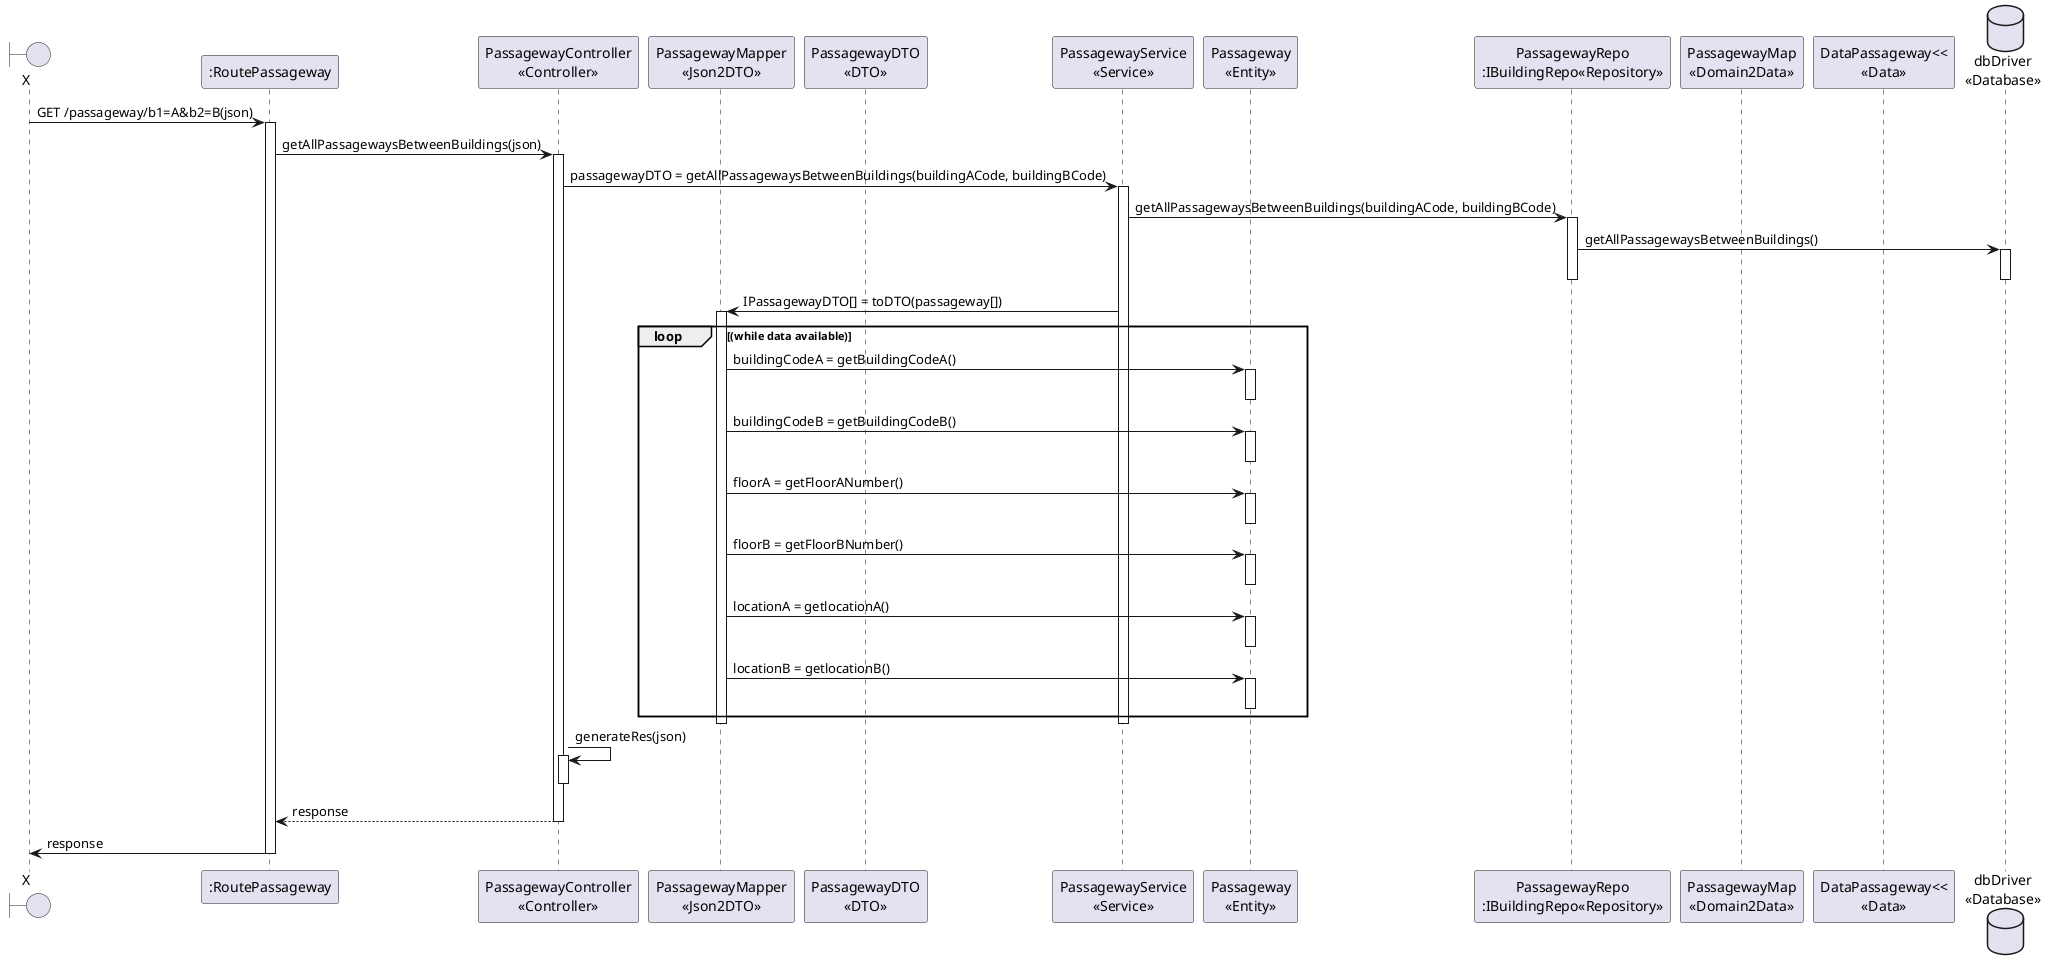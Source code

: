@startuml
boundary X
participant ":RoutePassageway" as ROUTE
participant "PassagewayController\n<<Controller>>" as CTRL
participant "PassagewayMapper\n<<Json2DTO>>" as MAPPER
participant "PassagewayDTO\n<<DTO>>" as DTO
participant "PassagewayService\n<<Service>>" as SRV
participant "Passageway\n<<Entity>>" as ENTITY
participant "PassagewayRepo\n:IBuildingRepo<<Repository>>" as REPO
participant "PassagewayMap\n<<Domain2Data>>" as MAPPER2
participant "DataPassageway<<\n<<Data>>" as DATA
database "dbDriver\n<<Database>>" as DB

X -> ROUTE : GET /passageway/b1=A&b2=B(json)
activate ROUTE
ROUTE -> CTRL : getAllPassagewaysBetweenBuildings(json)
    activate CTRL


    CTRL -> SRV : passagewayDTO = getAllPassagewaysBetweenBuildings(buildingACode, buildingBCode)
        activate SRV

        SRV -> REPO : getAllPassagewaysBetweenBuildings(buildingACode, buildingBCode)
            activate REPO



            REPO -> DB : getAllPassagewaysBetweenBuildings()
                activate DB
                deactivate DB

            deactivate REPO
        SRV -> MAPPER : IPassagewayDTO[] = toDTO(passageway[])
        activate MAPPER
          loop (while data available)
              MAPPER -> ENTITY : buildingCodeA = getBuildingCodeA()
                  activate ENTITY
                  deactivate ENTITY
              MAPPER -> ENTITY : buildingCodeB = getBuildingCodeB()
                  activate ENTITY
                  deactivate ENTITY
              MAPPER -> ENTITY : floorA = getFloorANumber()
                  activate ENTITY
                  deactivate ENTITY
              MAPPER -> ENTITY : floorB = getFloorBNumber()
                  activate ENTITY
                  deactivate ENTITY
              MAPPER -> ENTITY : locationA = getlocationA()
                   activate ENTITY
                   deactivate ENTITY
              MAPPER -> ENTITY : locationB = getlocationB()
                   activate ENTITY
                   deactivate ENTITY
          end loop
            deactivate MAPPER
        deactivate SRV
    CTRL -> CTRL : generateRes(json)
        activate CTRL
        deactivate CTRL

    CTRL --> ROUTE : response
    deactivate CTRL
    ROUTE -> X : response
deactivate ROUTE

@enduml
